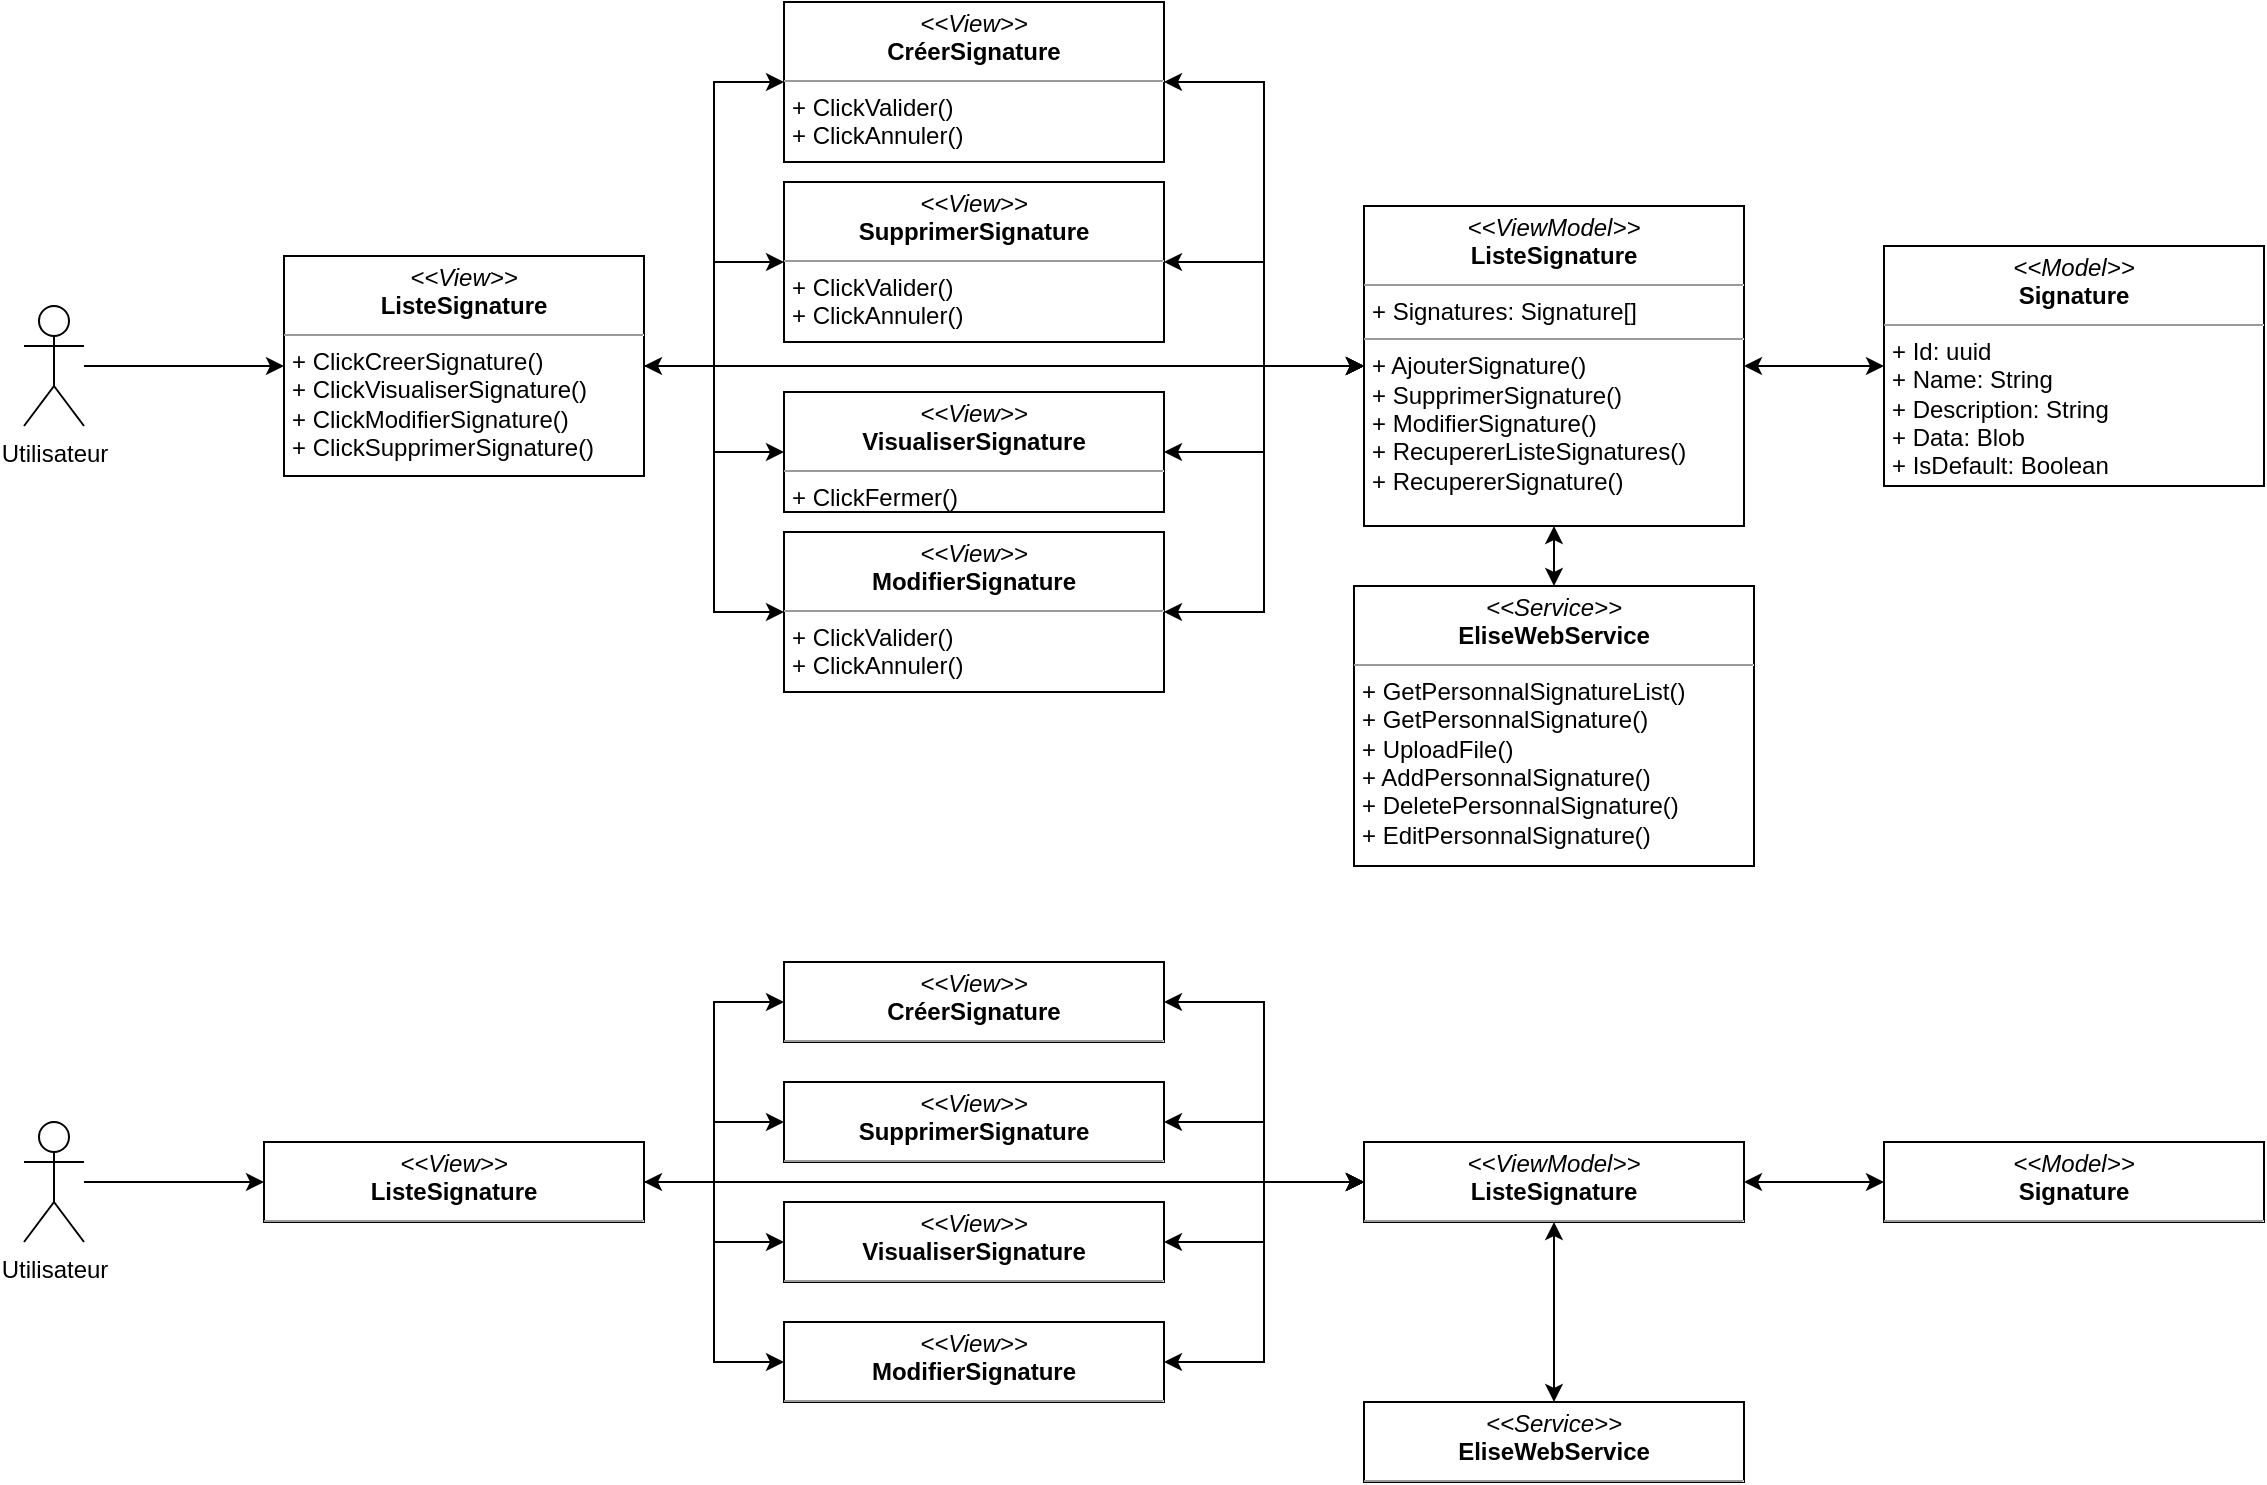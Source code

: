 <mxfile version="21.1.2" type="device">
  <diagram name="Page-1" id="XX8N3Hjwu2qXaASmYmDw">
    <mxGraphModel dx="2578" dy="1505" grid="1" gridSize="10" guides="1" tooltips="1" connect="1" arrows="1" fold="1" page="1" pageScale="1" pageWidth="827" pageHeight="1169" math="0" shadow="0">
      <root>
        <mxCell id="0" />
        <mxCell id="1" parent="0" />
        <mxCell id="HDaXmEaglMEVohmbpkP5-1" style="edgeStyle=orthogonalEdgeStyle;rounded=0;orthogonalLoop=1;jettySize=auto;html=1;entryX=0;entryY=0.5;entryDx=0;entryDy=0;" edge="1" parent="1" source="LeHRX4YH9aal0MfbFl28-1" target="LeHRX4YH9aal0MfbFl28-6">
          <mxGeometry relative="1" as="geometry" />
        </mxCell>
        <mxCell id="LeHRX4YH9aal0MfbFl28-1" value="Utilisateur" style="shape=umlActor;verticalLabelPosition=bottom;verticalAlign=top;html=1;outlineConnect=0;" parent="1" vertex="1">
          <mxGeometry x="30" y="182" width="30" height="60" as="geometry" />
        </mxCell>
        <mxCell id="LeHRX4YH9aal0MfbFl28-13" style="edgeStyle=orthogonalEdgeStyle;rounded=0;orthogonalLoop=1;jettySize=auto;html=1;entryX=0;entryY=0.5;entryDx=0;entryDy=0;" parent="1" source="LeHRX4YH9aal0MfbFl28-6" target="LeHRX4YH9aal0MfbFl28-9" edge="1">
          <mxGeometry relative="1" as="geometry" />
        </mxCell>
        <mxCell id="LeHRX4YH9aal0MfbFl28-14" style="edgeStyle=orthogonalEdgeStyle;rounded=0;orthogonalLoop=1;jettySize=auto;html=1;entryX=0;entryY=0.5;entryDx=0;entryDy=0;" parent="1" source="LeHRX4YH9aal0MfbFl28-6" target="LeHRX4YH9aal0MfbFl28-11" edge="1">
          <mxGeometry relative="1" as="geometry" />
        </mxCell>
        <mxCell id="LeHRX4YH9aal0MfbFl28-15" style="edgeStyle=orthogonalEdgeStyle;rounded=0;orthogonalLoop=1;jettySize=auto;html=1;entryX=0;entryY=0.5;entryDx=0;entryDy=0;" parent="1" source="LeHRX4YH9aal0MfbFl28-6" target="LeHRX4YH9aal0MfbFl28-12" edge="1">
          <mxGeometry relative="1" as="geometry" />
        </mxCell>
        <mxCell id="LeHRX4YH9aal0MfbFl28-16" style="edgeStyle=orthogonalEdgeStyle;rounded=0;orthogonalLoop=1;jettySize=auto;html=1;entryX=0;entryY=0.5;entryDx=0;entryDy=0;" parent="1" source="LeHRX4YH9aal0MfbFl28-6" target="LeHRX4YH9aal0MfbFl28-10" edge="1">
          <mxGeometry relative="1" as="geometry" />
        </mxCell>
        <mxCell id="LeHRX4YH9aal0MfbFl28-21" style="edgeStyle=orthogonalEdgeStyle;rounded=0;orthogonalLoop=1;jettySize=auto;html=1;entryX=0;entryY=0.5;entryDx=0;entryDy=0;startArrow=classic;startFill=1;" parent="1" source="LeHRX4YH9aal0MfbFl28-6" target="LeHRX4YH9aal0MfbFl28-7" edge="1">
          <mxGeometry relative="1" as="geometry" />
        </mxCell>
        <mxCell id="LeHRX4YH9aal0MfbFl28-6" value="&lt;p style=&quot;margin:0px;margin-top:4px;text-align:center;&quot;&gt;&lt;i&gt;&amp;lt;&amp;lt;View&amp;gt;&amp;gt;&lt;/i&gt;&lt;br&gt;&lt;b&gt;ListeSignature&lt;/b&gt;&lt;/p&gt;&lt;hr style=&quot;border-color: var(--border-color);&quot; size=&quot;1&quot;&gt;&lt;p style=&quot;border-color: var(--border-color); margin: 0px 0px 0px 4px;&quot;&gt;+ ClickCreerSignature()&lt;/p&gt;&lt;p style=&quot;border-color: var(--border-color); margin: 0px 0px 0px 4px;&quot;&gt;+ ClickVisualiserSignature()&lt;/p&gt;&lt;p style=&quot;border-color: var(--border-color); margin: 0px 0px 0px 4px;&quot;&gt;+ ClickModifierSignature()&lt;/p&gt;&lt;p style=&quot;border-color: var(--border-color); margin: 0px 0px 0px 4px;&quot;&gt;+ ClickSupprimerSignature()&lt;/p&gt;" style="verticalAlign=top;align=left;overflow=fill;fontSize=12;fontFamily=Helvetica;html=1;whiteSpace=wrap;" parent="1" vertex="1">
          <mxGeometry x="160" y="157" width="180" height="110" as="geometry" />
        </mxCell>
        <mxCell id="xuBIUqmofTH9yy_DljtM-7" style="edgeStyle=orthogonalEdgeStyle;rounded=0;orthogonalLoop=1;jettySize=auto;html=1;startArrow=classic;startFill=1;" parent="1" source="LeHRX4YH9aal0MfbFl28-7" target="LeHRX4YH9aal0MfbFl28-22" edge="1">
          <mxGeometry relative="1" as="geometry" />
        </mxCell>
        <mxCell id="LeHRX4YH9aal0MfbFl28-7" value="&lt;p style=&quot;margin:0px;margin-top:4px;text-align:center;&quot;&gt;&lt;i&gt;&amp;lt;&amp;lt;ViewModel&amp;gt;&amp;gt;&lt;/i&gt;&lt;br&gt;&lt;b&gt;ListeSignature&lt;/b&gt;&lt;/p&gt;&lt;hr size=&quot;1&quot;&gt;&lt;p style=&quot;margin:0px;margin-left:4px;&quot;&gt;+ Signatures: Signature[]&lt;br&gt;&lt;/p&gt;&lt;hr size=&quot;1&quot;&gt;&lt;p style=&quot;margin:0px;margin-left:4px;&quot;&gt;+ AjouterSignature()&lt;/p&gt;&lt;p style=&quot;margin:0px;margin-left:4px;&quot;&gt;+ SupprimerSignature()&lt;/p&gt;&lt;p style=&quot;margin:0px;margin-left:4px;&quot;&gt;+ ModifierSignature()&lt;/p&gt;&lt;p style=&quot;margin:0px;margin-left:4px;&quot;&gt;+ RecupererListeSignatures()&lt;/p&gt;&lt;p style=&quot;margin:0px;margin-left:4px;&quot;&gt;+ RecupererSignature()&lt;/p&gt;" style="verticalAlign=top;align=left;overflow=fill;fontSize=12;fontFamily=Helvetica;html=1;whiteSpace=wrap;" parent="1" vertex="1">
          <mxGeometry x="700" y="132" width="190" height="160" as="geometry" />
        </mxCell>
        <mxCell id="LeHRX4YH9aal0MfbFl28-17" style="edgeStyle=orthogonalEdgeStyle;rounded=0;orthogonalLoop=1;jettySize=auto;html=1;entryX=0;entryY=0.5;entryDx=0;entryDy=0;startArrow=classic;startFill=1;" parent="1" source="LeHRX4YH9aal0MfbFl28-9" target="LeHRX4YH9aal0MfbFl28-7" edge="1">
          <mxGeometry relative="1" as="geometry" />
        </mxCell>
        <mxCell id="LeHRX4YH9aal0MfbFl28-9" value="&lt;p style=&quot;margin:0px;margin-top:4px;text-align:center;&quot;&gt;&lt;i&gt;&amp;lt;&amp;lt;View&amp;gt;&amp;gt;&lt;/i&gt;&lt;br&gt;&lt;b&gt;CréerSignature&lt;/b&gt;&lt;/p&gt;&lt;hr size=&quot;1&quot;&gt;&lt;p style=&quot;margin:0px;margin-left:4px;&quot;&gt;&lt;/p&gt;&lt;p style=&quot;margin:0px;margin-left:4px;&quot;&gt;+ ClickValider()&lt;/p&gt;&lt;p style=&quot;margin:0px;margin-left:4px;&quot;&gt;+ ClickAnnuler()&lt;/p&gt;" style="verticalAlign=top;align=left;overflow=fill;fontSize=12;fontFamily=Helvetica;html=1;whiteSpace=wrap;" parent="1" vertex="1">
          <mxGeometry x="410" y="30" width="190" height="80" as="geometry" />
        </mxCell>
        <mxCell id="LeHRX4YH9aal0MfbFl28-20" style="edgeStyle=orthogonalEdgeStyle;rounded=0;orthogonalLoop=1;jettySize=auto;html=1;entryX=0;entryY=0.5;entryDx=0;entryDy=0;startArrow=classic;startFill=1;" parent="1" source="LeHRX4YH9aal0MfbFl28-10" target="LeHRX4YH9aal0MfbFl28-7" edge="1">
          <mxGeometry relative="1" as="geometry" />
        </mxCell>
        <mxCell id="LeHRX4YH9aal0MfbFl28-10" value="&lt;p style=&quot;margin:0px;margin-top:4px;text-align:center;&quot;&gt;&lt;i&gt;&amp;lt;&amp;lt;View&amp;gt;&amp;gt;&lt;/i&gt;&lt;br&gt;&lt;b&gt;ModifierSignature&lt;/b&gt;&lt;/p&gt;&lt;hr size=&quot;1&quot;&gt;&lt;p style=&quot;margin:0px;margin-left:4px;&quot;&gt;&lt;/p&gt;&lt;p style=&quot;border-color: var(--border-color); margin: 0px 0px 0px 4px;&quot;&gt;+ ClickValider()&lt;/p&gt;&lt;p style=&quot;border-color: var(--border-color); margin: 0px 0px 0px 4px;&quot;&gt;+ ClickAnnuler()&lt;/p&gt;" style="verticalAlign=top;align=left;overflow=fill;fontSize=12;fontFamily=Helvetica;html=1;whiteSpace=wrap;" parent="1" vertex="1">
          <mxGeometry x="410" y="295" width="190" height="80" as="geometry" />
        </mxCell>
        <mxCell id="LeHRX4YH9aal0MfbFl28-18" style="edgeStyle=orthogonalEdgeStyle;rounded=0;orthogonalLoop=1;jettySize=auto;html=1;entryX=0;entryY=0.5;entryDx=0;entryDy=0;startArrow=classic;startFill=1;" parent="1" source="LeHRX4YH9aal0MfbFl28-11" target="LeHRX4YH9aal0MfbFl28-7" edge="1">
          <mxGeometry relative="1" as="geometry" />
        </mxCell>
        <mxCell id="LeHRX4YH9aal0MfbFl28-11" value="&lt;p style=&quot;margin:0px;margin-top:4px;text-align:center;&quot;&gt;&lt;i&gt;&amp;lt;&amp;lt;View&amp;gt;&amp;gt;&lt;/i&gt;&lt;br&gt;&lt;b&gt;SupprimerSignature&lt;/b&gt;&lt;/p&gt;&lt;hr size=&quot;1&quot;&gt;&lt;p style=&quot;margin:0px;margin-left:4px;&quot;&gt;&lt;/p&gt;&lt;p style=&quot;border-color: var(--border-color); margin: 0px 0px 0px 4px;&quot;&gt;+ ClickValider()&lt;/p&gt;&lt;p style=&quot;border-color: var(--border-color); margin: 0px 0px 0px 4px;&quot;&gt;+ ClickAnnuler()&lt;/p&gt;" style="verticalAlign=top;align=left;overflow=fill;fontSize=12;fontFamily=Helvetica;html=1;whiteSpace=wrap;" parent="1" vertex="1">
          <mxGeometry x="410" y="120" width="190" height="80" as="geometry" />
        </mxCell>
        <mxCell id="LeHRX4YH9aal0MfbFl28-19" style="edgeStyle=orthogonalEdgeStyle;rounded=0;orthogonalLoop=1;jettySize=auto;html=1;entryX=0;entryY=0.5;entryDx=0;entryDy=0;startArrow=classic;startFill=1;" parent="1" source="LeHRX4YH9aal0MfbFl28-12" target="LeHRX4YH9aal0MfbFl28-7" edge="1">
          <mxGeometry relative="1" as="geometry" />
        </mxCell>
        <mxCell id="LeHRX4YH9aal0MfbFl28-12" value="&lt;p style=&quot;margin:0px;margin-top:4px;text-align:center;&quot;&gt;&lt;i&gt;&amp;lt;&amp;lt;View&amp;gt;&amp;gt;&lt;/i&gt;&lt;br&gt;&lt;b&gt;VisualiserSignature&lt;/b&gt;&lt;/p&gt;&lt;hr size=&quot;1&quot;&gt;&lt;p style=&quot;margin:0px;margin-left:4px;&quot;&gt;&lt;/p&gt;&lt;p style=&quot;border-color: var(--border-color); margin: 0px 0px 0px 4px;&quot;&gt;+ ClickFermer()&lt;/p&gt;" style="verticalAlign=top;align=left;overflow=fill;fontSize=12;fontFamily=Helvetica;html=1;whiteSpace=wrap;" parent="1" vertex="1">
          <mxGeometry x="410" y="225" width="190" height="60" as="geometry" />
        </mxCell>
        <mxCell id="LeHRX4YH9aal0MfbFl28-22" value="&lt;p style=&quot;margin:0px;margin-top:4px;text-align:center;&quot;&gt;&lt;i&gt;&amp;lt;&amp;lt;Model&amp;gt;&amp;gt;&lt;/i&gt;&lt;br&gt;&lt;b&gt;Signature&lt;/b&gt;&lt;/p&gt;&lt;hr size=&quot;1&quot;&gt;&lt;p style=&quot;margin:0px;margin-left:4px;&quot;&gt;+ Id: uuid&lt;br&gt;&lt;/p&gt;&lt;p style=&quot;margin:0px;margin-left:4px;&quot;&gt;+ Name: String&lt;/p&gt;&lt;p style=&quot;margin:0px;margin-left:4px;&quot;&gt;+ Description: String&lt;/p&gt;&lt;p style=&quot;margin:0px;margin-left:4px;&quot;&gt;+ Data: Blob&lt;/p&gt;&lt;p style=&quot;margin:0px;margin-left:4px;&quot;&gt;+ IsDefault: Boolean&lt;/p&gt;" style="verticalAlign=top;align=left;overflow=fill;fontSize=12;fontFamily=Helvetica;html=1;whiteSpace=wrap;" parent="1" vertex="1">
          <mxGeometry x="960" y="152" width="190" height="120" as="geometry" />
        </mxCell>
        <mxCell id="HDaXmEaglMEVohmbpkP5-3" style="edgeStyle=orthogonalEdgeStyle;rounded=0;orthogonalLoop=1;jettySize=auto;html=1;entryX=0.5;entryY=1;entryDx=0;entryDy=0;startArrow=classic;startFill=1;" edge="1" parent="1" source="HDaXmEaglMEVohmbpkP5-2" target="LeHRX4YH9aal0MfbFl28-7">
          <mxGeometry relative="1" as="geometry" />
        </mxCell>
        <mxCell id="HDaXmEaglMEVohmbpkP5-2" value="&lt;p style=&quot;margin:0px;margin-top:4px;text-align:center;&quot;&gt;&lt;i&gt;&amp;lt;&amp;lt;Service&amp;gt;&amp;gt;&lt;/i&gt;&lt;br&gt;&lt;b&gt;EliseWebService&lt;/b&gt;&lt;/p&gt;&lt;hr size=&quot;1&quot;&gt;&lt;p style=&quot;margin:0px;margin-left:4px;&quot;&gt;&lt;/p&gt;&lt;p style=&quot;margin:0px;margin-left:4px;&quot;&gt;+ GetPersonnalSignatureList()&lt;/p&gt;&lt;p style=&quot;margin:0px;margin-left:4px;&quot;&gt;+ GetPersonnalSignature()&lt;/p&gt;&lt;p style=&quot;margin:0px;margin-left:4px;&quot;&gt;+ UploadFile()&lt;/p&gt;&lt;p style=&quot;margin:0px;margin-left:4px;&quot;&gt;+ AddPersonnalSignature()&lt;/p&gt;&lt;p style=&quot;margin:0px;margin-left:4px;&quot;&gt;+ DeletePersonnalSignature()&lt;/p&gt;&lt;p style=&quot;margin:0px;margin-left:4px;&quot;&gt;+ EditPersonnalSignature()&lt;br&gt;&lt;/p&gt;" style="verticalAlign=top;align=left;overflow=fill;fontSize=12;fontFamily=Helvetica;html=1;whiteSpace=wrap;" vertex="1" parent="1">
          <mxGeometry x="695" y="322" width="200" height="140" as="geometry" />
        </mxCell>
        <mxCell id="HDaXmEaglMEVohmbpkP5-4" style="edgeStyle=orthogonalEdgeStyle;rounded=0;orthogonalLoop=1;jettySize=auto;html=1;entryX=0;entryY=0.5;entryDx=0;entryDy=0;" edge="1" source="HDaXmEaglMEVohmbpkP5-5" target="HDaXmEaglMEVohmbpkP5-11" parent="1">
          <mxGeometry relative="1" as="geometry" />
        </mxCell>
        <mxCell id="HDaXmEaglMEVohmbpkP5-5" value="Utilisateur" style="shape=umlActor;verticalLabelPosition=bottom;verticalAlign=top;html=1;outlineConnect=0;" vertex="1" parent="1">
          <mxGeometry x="30" y="590" width="30" height="60" as="geometry" />
        </mxCell>
        <mxCell id="HDaXmEaglMEVohmbpkP5-6" style="edgeStyle=orthogonalEdgeStyle;rounded=0;orthogonalLoop=1;jettySize=auto;html=1;entryX=0;entryY=0.5;entryDx=0;entryDy=0;" edge="1" source="HDaXmEaglMEVohmbpkP5-11" target="HDaXmEaglMEVohmbpkP5-15" parent="1">
          <mxGeometry relative="1" as="geometry" />
        </mxCell>
        <mxCell id="HDaXmEaglMEVohmbpkP5-7" style="edgeStyle=orthogonalEdgeStyle;rounded=0;orthogonalLoop=1;jettySize=auto;html=1;entryX=0;entryY=0.5;entryDx=0;entryDy=0;" edge="1" source="HDaXmEaglMEVohmbpkP5-11" target="HDaXmEaglMEVohmbpkP5-19" parent="1">
          <mxGeometry relative="1" as="geometry" />
        </mxCell>
        <mxCell id="HDaXmEaglMEVohmbpkP5-8" style="edgeStyle=orthogonalEdgeStyle;rounded=0;orthogonalLoop=1;jettySize=auto;html=1;entryX=0;entryY=0.5;entryDx=0;entryDy=0;" edge="1" source="HDaXmEaglMEVohmbpkP5-11" target="HDaXmEaglMEVohmbpkP5-21" parent="1">
          <mxGeometry relative="1" as="geometry" />
        </mxCell>
        <mxCell id="HDaXmEaglMEVohmbpkP5-9" style="edgeStyle=orthogonalEdgeStyle;rounded=0;orthogonalLoop=1;jettySize=auto;html=1;entryX=0;entryY=0.5;entryDx=0;entryDy=0;" edge="1" source="HDaXmEaglMEVohmbpkP5-11" target="HDaXmEaglMEVohmbpkP5-17" parent="1">
          <mxGeometry relative="1" as="geometry" />
        </mxCell>
        <mxCell id="HDaXmEaglMEVohmbpkP5-10" style="edgeStyle=orthogonalEdgeStyle;rounded=0;orthogonalLoop=1;jettySize=auto;html=1;entryX=0;entryY=0.5;entryDx=0;entryDy=0;startArrow=classic;startFill=1;" edge="1" source="HDaXmEaglMEVohmbpkP5-11" target="HDaXmEaglMEVohmbpkP5-13" parent="1">
          <mxGeometry relative="1" as="geometry" />
        </mxCell>
        <mxCell id="HDaXmEaglMEVohmbpkP5-11" value="&lt;p style=&quot;margin:0px;margin-top:4px;text-align:center;&quot;&gt;&lt;i&gt;&amp;lt;&amp;lt;View&amp;gt;&amp;gt;&lt;/i&gt;&lt;br&gt;&lt;b&gt;ListeSignature&lt;/b&gt;&lt;/p&gt;&lt;hr size=&quot;1&quot;&gt;&lt;p style=&quot;margin:0px;margin-left:4px;&quot;&gt;&lt;/p&gt;&lt;p style=&quot;margin:0px;margin-left:4px;&quot;&gt;&lt;br&gt;&lt;/p&gt;" style="verticalAlign=top;align=left;overflow=fill;fontSize=12;fontFamily=Helvetica;html=1;whiteSpace=wrap;" vertex="1" parent="1">
          <mxGeometry x="150" y="600" width="190" height="40" as="geometry" />
        </mxCell>
        <mxCell id="HDaXmEaglMEVohmbpkP5-12" style="edgeStyle=orthogonalEdgeStyle;rounded=0;orthogonalLoop=1;jettySize=auto;html=1;startArrow=classic;startFill=1;" edge="1" source="HDaXmEaglMEVohmbpkP5-13" target="HDaXmEaglMEVohmbpkP5-22" parent="1">
          <mxGeometry relative="1" as="geometry" />
        </mxCell>
        <mxCell id="HDaXmEaglMEVohmbpkP5-13" value="&lt;p style=&quot;margin:0px;margin-top:4px;text-align:center;&quot;&gt;&lt;i&gt;&amp;lt;&amp;lt;ViewModel&amp;gt;&amp;gt;&lt;/i&gt;&lt;br&gt;&lt;b&gt;ListeSignature&lt;/b&gt;&lt;/p&gt;&lt;hr size=&quot;1&quot;&gt;&lt;p style=&quot;margin:0px;margin-left:4px;&quot;&gt;&lt;br&gt;&lt;/p&gt;" style="verticalAlign=top;align=left;overflow=fill;fontSize=12;fontFamily=Helvetica;html=1;whiteSpace=wrap;" vertex="1" parent="1">
          <mxGeometry x="700" y="600" width="190" height="40" as="geometry" />
        </mxCell>
        <mxCell id="HDaXmEaglMEVohmbpkP5-14" style="edgeStyle=orthogonalEdgeStyle;rounded=0;orthogonalLoop=1;jettySize=auto;html=1;entryX=0;entryY=0.5;entryDx=0;entryDy=0;startArrow=classic;startFill=1;" edge="1" source="HDaXmEaglMEVohmbpkP5-15" target="HDaXmEaglMEVohmbpkP5-13" parent="1">
          <mxGeometry relative="1" as="geometry" />
        </mxCell>
        <mxCell id="HDaXmEaglMEVohmbpkP5-15" value="&lt;p style=&quot;margin:0px;margin-top:4px;text-align:center;&quot;&gt;&lt;i&gt;&amp;lt;&amp;lt;View&amp;gt;&amp;gt;&lt;/i&gt;&lt;br&gt;&lt;b&gt;CréerSignature&lt;/b&gt;&lt;/p&gt;&lt;hr size=&quot;1&quot;&gt;&lt;p style=&quot;margin:0px;margin-left:4px;&quot;&gt;&lt;/p&gt;&lt;p style=&quot;margin:0px;margin-left:4px;&quot;&gt;&lt;br&gt;&lt;/p&gt;" style="verticalAlign=top;align=left;overflow=fill;fontSize=12;fontFamily=Helvetica;html=1;whiteSpace=wrap;" vertex="1" parent="1">
          <mxGeometry x="410" y="510" width="190" height="40" as="geometry" />
        </mxCell>
        <mxCell id="HDaXmEaglMEVohmbpkP5-16" style="edgeStyle=orthogonalEdgeStyle;rounded=0;orthogonalLoop=1;jettySize=auto;html=1;entryX=0;entryY=0.5;entryDx=0;entryDy=0;startArrow=classic;startFill=1;" edge="1" source="HDaXmEaglMEVohmbpkP5-17" target="HDaXmEaglMEVohmbpkP5-13" parent="1">
          <mxGeometry relative="1" as="geometry" />
        </mxCell>
        <mxCell id="HDaXmEaglMEVohmbpkP5-17" value="&lt;p style=&quot;margin:0px;margin-top:4px;text-align:center;&quot;&gt;&lt;i&gt;&amp;lt;&amp;lt;View&amp;gt;&amp;gt;&lt;/i&gt;&lt;br&gt;&lt;b&gt;ModifierSignature&lt;/b&gt;&lt;/p&gt;&lt;hr size=&quot;1&quot;&gt;&lt;p style=&quot;margin:0px;margin-left:4px;&quot;&gt;&lt;/p&gt;&lt;p style=&quot;margin:0px;margin-left:4px;&quot;&gt;&lt;br&gt;&lt;/p&gt;" style="verticalAlign=top;align=left;overflow=fill;fontSize=12;fontFamily=Helvetica;html=1;whiteSpace=wrap;" vertex="1" parent="1">
          <mxGeometry x="410" y="690" width="190" height="40" as="geometry" />
        </mxCell>
        <mxCell id="HDaXmEaglMEVohmbpkP5-18" style="edgeStyle=orthogonalEdgeStyle;rounded=0;orthogonalLoop=1;jettySize=auto;html=1;entryX=0;entryY=0.5;entryDx=0;entryDy=0;startArrow=classic;startFill=1;" edge="1" source="HDaXmEaglMEVohmbpkP5-19" target="HDaXmEaglMEVohmbpkP5-13" parent="1">
          <mxGeometry relative="1" as="geometry" />
        </mxCell>
        <mxCell id="HDaXmEaglMEVohmbpkP5-19" value="&lt;p style=&quot;margin:0px;margin-top:4px;text-align:center;&quot;&gt;&lt;i&gt;&amp;lt;&amp;lt;View&amp;gt;&amp;gt;&lt;/i&gt;&lt;br&gt;&lt;b&gt;SupprimerSignature&lt;/b&gt;&lt;/p&gt;&lt;hr size=&quot;1&quot;&gt;&lt;p style=&quot;margin:0px;margin-left:4px;&quot;&gt;&lt;/p&gt;&lt;p style=&quot;margin:0px;margin-left:4px;&quot;&gt;&lt;br&gt;&lt;/p&gt;" style="verticalAlign=top;align=left;overflow=fill;fontSize=12;fontFamily=Helvetica;html=1;whiteSpace=wrap;" vertex="1" parent="1">
          <mxGeometry x="410" y="570" width="190" height="40" as="geometry" />
        </mxCell>
        <mxCell id="HDaXmEaglMEVohmbpkP5-20" style="edgeStyle=orthogonalEdgeStyle;rounded=0;orthogonalLoop=1;jettySize=auto;html=1;entryX=0;entryY=0.5;entryDx=0;entryDy=0;startArrow=classic;startFill=1;" edge="1" source="HDaXmEaglMEVohmbpkP5-21" target="HDaXmEaglMEVohmbpkP5-13" parent="1">
          <mxGeometry relative="1" as="geometry" />
        </mxCell>
        <mxCell id="HDaXmEaglMEVohmbpkP5-21" value="&lt;p style=&quot;margin:0px;margin-top:4px;text-align:center;&quot;&gt;&lt;i&gt;&amp;lt;&amp;lt;View&amp;gt;&amp;gt;&lt;/i&gt;&lt;br&gt;&lt;b&gt;VisualiserSignature&lt;/b&gt;&lt;/p&gt;&lt;hr size=&quot;1&quot;&gt;&lt;p style=&quot;margin:0px;margin-left:4px;&quot;&gt;&lt;/p&gt;&lt;p style=&quot;margin:0px;margin-left:4px;&quot;&gt;&lt;br&gt;&lt;/p&gt;" style="verticalAlign=top;align=left;overflow=fill;fontSize=12;fontFamily=Helvetica;html=1;whiteSpace=wrap;" vertex="1" parent="1">
          <mxGeometry x="410" y="630" width="190" height="40" as="geometry" />
        </mxCell>
        <mxCell id="HDaXmEaglMEVohmbpkP5-22" value="&lt;p style=&quot;margin:0px;margin-top:4px;text-align:center;&quot;&gt;&lt;i&gt;&amp;lt;&amp;lt;Model&amp;gt;&amp;gt;&lt;/i&gt;&lt;br&gt;&lt;b&gt;Signature&lt;/b&gt;&lt;/p&gt;&lt;hr size=&quot;1&quot;&gt;&lt;p style=&quot;margin:0px;margin-left:4px;&quot;&gt;&lt;br&gt;&lt;/p&gt;" style="verticalAlign=top;align=left;overflow=fill;fontSize=12;fontFamily=Helvetica;html=1;whiteSpace=wrap;" vertex="1" parent="1">
          <mxGeometry x="960" y="600" width="190" height="40" as="geometry" />
        </mxCell>
        <mxCell id="HDaXmEaglMEVohmbpkP5-23" style="edgeStyle=orthogonalEdgeStyle;rounded=0;orthogonalLoop=1;jettySize=auto;html=1;entryX=0.5;entryY=1;entryDx=0;entryDy=0;startArrow=classic;startFill=1;" edge="1" source="HDaXmEaglMEVohmbpkP5-24" target="HDaXmEaglMEVohmbpkP5-13" parent="1">
          <mxGeometry relative="1" as="geometry" />
        </mxCell>
        <mxCell id="HDaXmEaglMEVohmbpkP5-24" value="&lt;p style=&quot;margin:0px;margin-top:4px;text-align:center;&quot;&gt;&lt;i&gt;&amp;lt;&amp;lt;Service&amp;gt;&amp;gt;&lt;/i&gt;&lt;br&gt;&lt;b&gt;EliseWebService&lt;/b&gt;&lt;/p&gt;&lt;hr size=&quot;1&quot;&gt;&lt;p style=&quot;margin:0px;margin-left:4px;&quot;&gt;&lt;/p&gt;&lt;p style=&quot;margin:0px;margin-left:4px;&quot;&gt;&lt;br&gt;&lt;/p&gt;" style="verticalAlign=top;align=left;overflow=fill;fontSize=12;fontFamily=Helvetica;html=1;whiteSpace=wrap;" vertex="1" parent="1">
          <mxGeometry x="700" y="730" width="190" height="40" as="geometry" />
        </mxCell>
      </root>
    </mxGraphModel>
  </diagram>
</mxfile>
